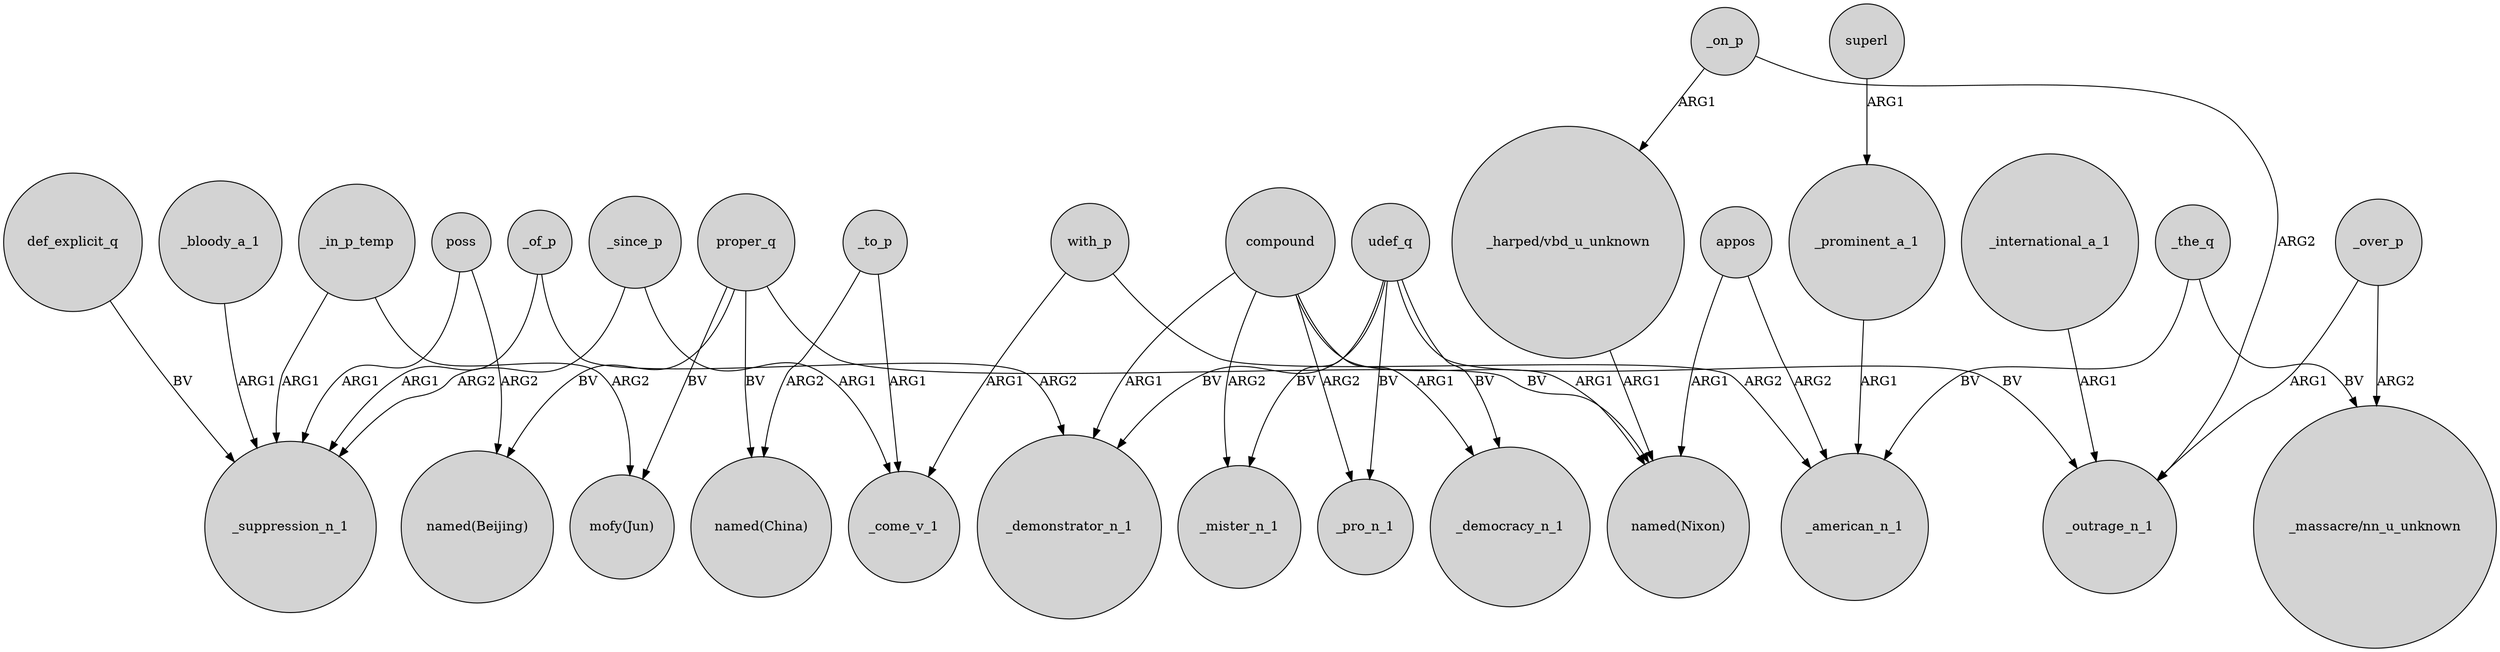 digraph {
	node [shape=circle style=filled]
	poss -> _suppression_n_1 [label=ARG1]
	compound -> _mister_n_1 [label=ARG2]
	udef_q -> _demonstrator_n_1 [label=BV]
	_over_p -> "_massacre/nn_u_unknown" [label=ARG2]
	"_harped/vbd_u_unknown" -> "named(Nixon)" [label=ARG1]
	compound -> _pro_n_1 [label=ARG2]
	proper_q -> "named(Beijing)" [label=BV]
	_bloody_a_1 -> _suppression_n_1 [label=ARG1]
	_to_p -> _come_v_1 [label=ARG1]
	compound -> "named(Nixon)" [label=ARG1]
	udef_q -> _democracy_n_1 [label=BV]
	proper_q -> "mofy(Jun)" [label=BV]
	udef_q -> _mister_n_1 [label=BV]
	_since_p -> _suppression_n_1 [label=ARG2]
	compound -> _demonstrator_n_1 [label=ARG1]
	poss -> "named(Beijing)" [label=ARG2]
	_in_p_temp -> _suppression_n_1 [label=ARG1]
	_in_p_temp -> "mofy(Jun)" [label=ARG2]
	with_p -> _come_v_1 [label=ARG1]
	_prominent_a_1 -> _american_n_1 [label=ARG1]
	def_explicit_q -> _suppression_n_1 [label=BV]
	_of_p -> _demonstrator_n_1 [label=ARG2]
	_since_p -> _come_v_1 [label=ARG1]
	with_p -> _american_n_1 [label=ARG2]
	appos -> _american_n_1 [label=ARG2]
	_to_p -> "named(China)" [label=ARG2]
	compound -> _democracy_n_1 [label=ARG1]
	_international_a_1 -> _outrage_n_1 [label=ARG1]
	appos -> "named(Nixon)" [label=ARG1]
	_on_p -> "_harped/vbd_u_unknown" [label=ARG1]
	_the_q -> "_massacre/nn_u_unknown" [label=BV]
	proper_q -> "named(China)" [label=BV]
	udef_q -> _outrage_n_1 [label=BV]
	_the_q -> _american_n_1 [label=BV]
	proper_q -> "named(Nixon)" [label=BV]
	_on_p -> _outrage_n_1 [label=ARG2]
	udef_q -> _pro_n_1 [label=BV]
	_of_p -> _suppression_n_1 [label=ARG1]
	superl -> _prominent_a_1 [label=ARG1]
	_over_p -> _outrage_n_1 [label=ARG1]
}
